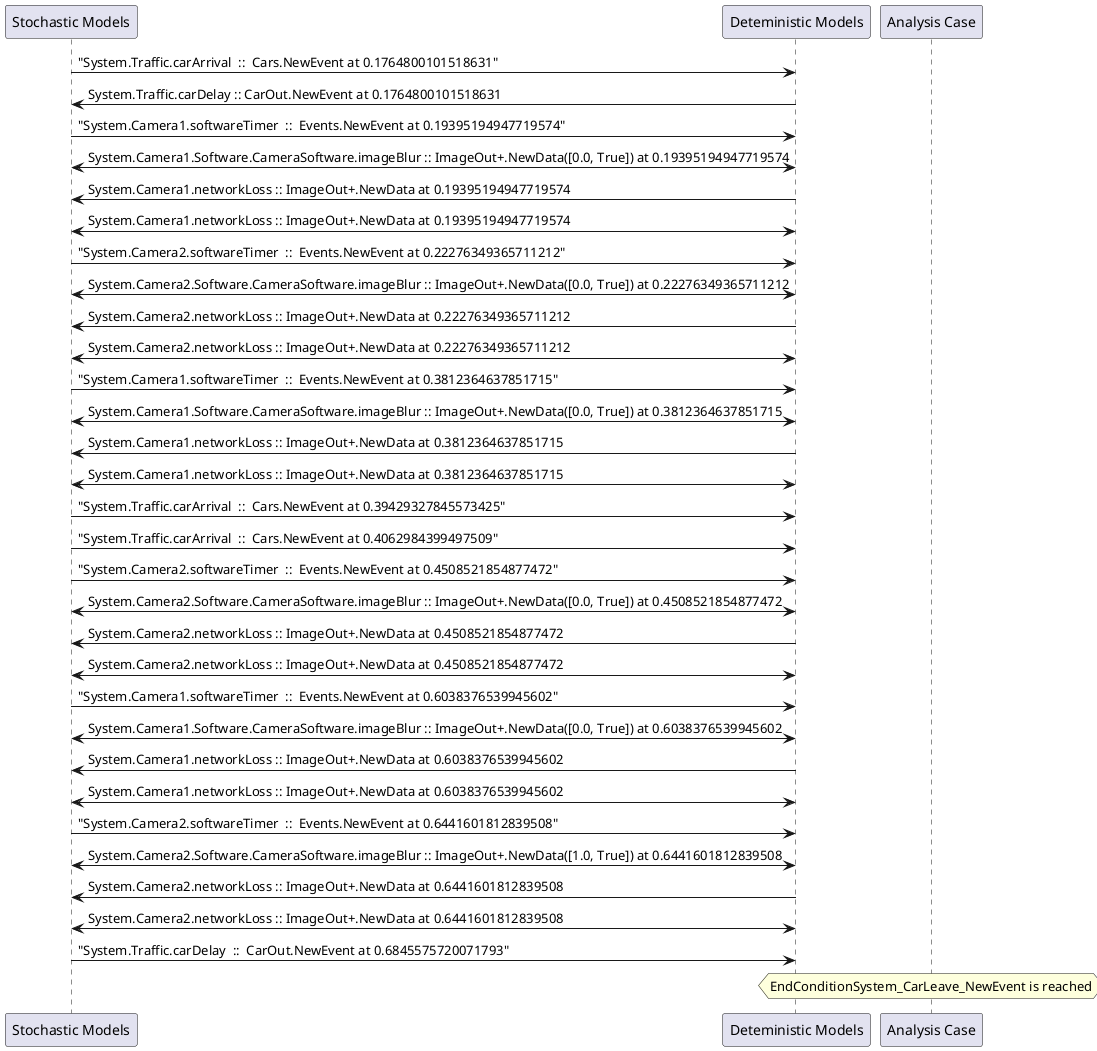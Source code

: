 
	@startuml
	participant "Stochastic Models" as stochmodel
	participant "Deteministic Models" as detmodel
	participant "Analysis Case" as analysis
	{19978_stop} stochmodel -> detmodel : "System.Traffic.carArrival  ::  Cars.NewEvent at 0.1764800101518631"
{19988_start} detmodel -> stochmodel : System.Traffic.carDelay :: CarOut.NewEvent at 0.1764800101518631
{19948_stop} stochmodel -> detmodel : "System.Camera1.softwareTimer  ::  Events.NewEvent at 0.19395194947719574"
detmodel <-> stochmodel : System.Camera1.Software.CameraSoftware.imageBlur :: ImageOut+.NewData([0.0, True]) at 0.19395194947719574
detmodel -> stochmodel : System.Camera1.networkLoss :: ImageOut+.NewData at 0.19395194947719574
detmodel <-> stochmodel : System.Camera1.networkLoss :: ImageOut+.NewData at 0.19395194947719574
{19963_stop} stochmodel -> detmodel : "System.Camera2.softwareTimer  ::  Events.NewEvent at 0.22276349365711212"
detmodel <-> stochmodel : System.Camera2.Software.CameraSoftware.imageBlur :: ImageOut+.NewData([0.0, True]) at 0.22276349365711212
detmodel -> stochmodel : System.Camera2.networkLoss :: ImageOut+.NewData at 0.22276349365711212
detmodel <-> stochmodel : System.Camera2.networkLoss :: ImageOut+.NewData at 0.22276349365711212
{19949_stop} stochmodel -> detmodel : "System.Camera1.softwareTimer  ::  Events.NewEvent at 0.3812364637851715"
detmodel <-> stochmodel : System.Camera1.Software.CameraSoftware.imageBlur :: ImageOut+.NewData([0.0, True]) at 0.3812364637851715
detmodel -> stochmodel : System.Camera1.networkLoss :: ImageOut+.NewData at 0.3812364637851715
detmodel <-> stochmodel : System.Camera1.networkLoss :: ImageOut+.NewData at 0.3812364637851715
{19979_stop} stochmodel -> detmodel : "System.Traffic.carArrival  ::  Cars.NewEvent at 0.39429327845573425"
{19980_stop} stochmodel -> detmodel : "System.Traffic.carArrival  ::  Cars.NewEvent at 0.4062984399497509"
{19964_stop} stochmodel -> detmodel : "System.Camera2.softwareTimer  ::  Events.NewEvent at 0.4508521854877472"
detmodel <-> stochmodel : System.Camera2.Software.CameraSoftware.imageBlur :: ImageOut+.NewData([0.0, True]) at 0.4508521854877472
detmodel -> stochmodel : System.Camera2.networkLoss :: ImageOut+.NewData at 0.4508521854877472
detmodel <-> stochmodel : System.Camera2.networkLoss :: ImageOut+.NewData at 0.4508521854877472
{19950_stop} stochmodel -> detmodel : "System.Camera1.softwareTimer  ::  Events.NewEvent at 0.6038376539945602"
detmodel <-> stochmodel : System.Camera1.Software.CameraSoftware.imageBlur :: ImageOut+.NewData([0.0, True]) at 0.6038376539945602
detmodel -> stochmodel : System.Camera1.networkLoss :: ImageOut+.NewData at 0.6038376539945602
detmodel <-> stochmodel : System.Camera1.networkLoss :: ImageOut+.NewData at 0.6038376539945602
{19965_stop} stochmodel -> detmodel : "System.Camera2.softwareTimer  ::  Events.NewEvent at 0.6441601812839508"
detmodel <-> stochmodel : System.Camera2.Software.CameraSoftware.imageBlur :: ImageOut+.NewData([1.0, True]) at 0.6441601812839508
detmodel -> stochmodel : System.Camera2.networkLoss :: ImageOut+.NewData at 0.6441601812839508
detmodel <-> stochmodel : System.Camera2.networkLoss :: ImageOut+.NewData at 0.6441601812839508
{19988_stop} stochmodel -> detmodel : "System.Traffic.carDelay  ::  CarOut.NewEvent at 0.6845575720071793"
{19988_start} <-> {19988_stop} : delay
hnote over analysis 
EndConditionSystem_CarLeave_NewEvent is reached
endnote
@enduml